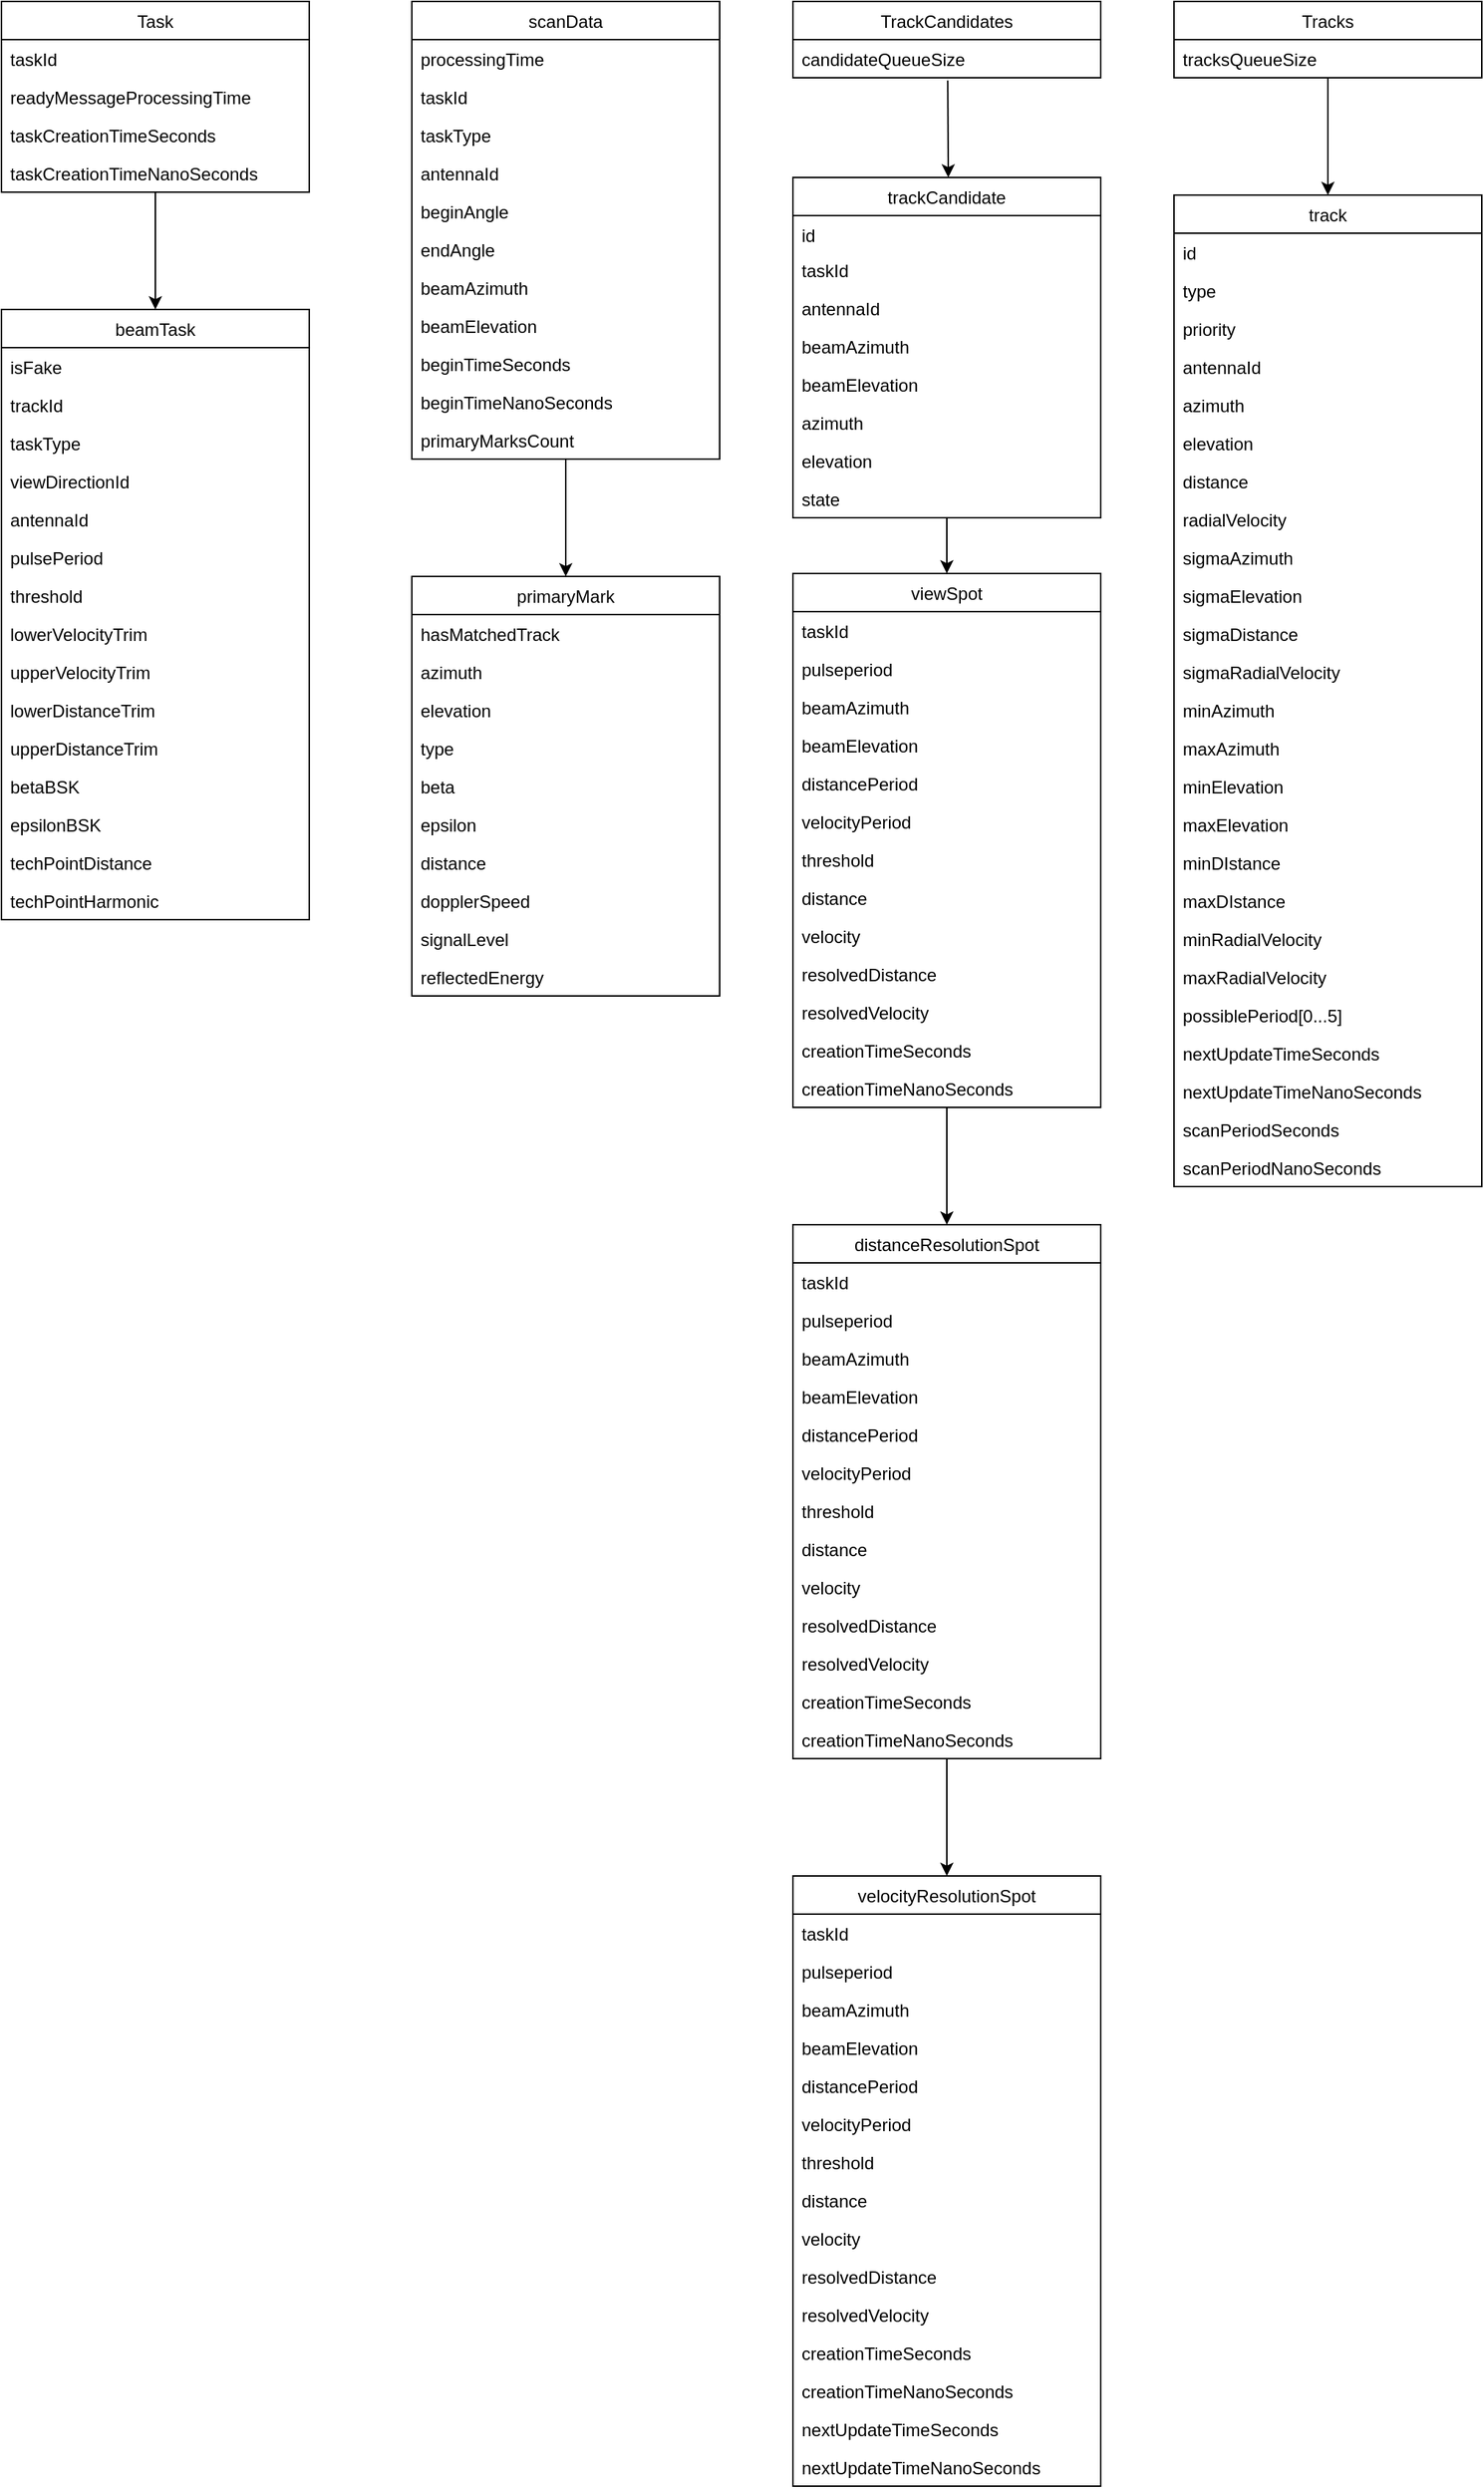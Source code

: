 <mxfile version="12.2.0" type="device" pages="1"><diagram name="Page-1" id="9f46799a-70d6-7492-0946-bef42562c5a5"><mxGraphModel dx="3124" dy="3048" grid="1" gridSize="10" guides="1" tooltips="1" connect="1" arrows="1" fold="1" page="1" pageScale="1" pageWidth="1100" pageHeight="850" background="#ffffff" math="0" shadow="0"><root><mxCell id="0"/><mxCell id="1" parent="0"/><mxCell id="BMJ7ucmxH0-KqT4Pr_1n-20" value="" style="edgeStyle=orthogonalEdgeStyle;rounded=0;orthogonalLoop=1;jettySize=auto;html=1;" parent="1" source="BMJ7ucmxH0-KqT4Pr_1n-2" target="BMJ7ucmxH0-KqT4Pr_1n-15" edge="1"><mxGeometry relative="1" as="geometry"/></mxCell><mxCell id="BMJ7ucmxH0-KqT4Pr_1n-2" value="Task" style="swimlane;fontStyle=0;childLayout=stackLayout;horizontal=1;startSize=26;fillColor=none;horizontalStack=0;resizeParent=1;resizeParentMax=0;resizeLast=0;collapsible=1;marginBottom=0;" parent="1" vertex="1"><mxGeometry x="50" y="50" width="210" height="130" as="geometry"/></mxCell><mxCell id="BMJ7ucmxH0-KqT4Pr_1n-3" value="taskId" style="text;strokeColor=none;fillColor=none;align=left;verticalAlign=top;spacingLeft=4;spacingRight=4;overflow=hidden;rotatable=0;points=[[0,0.5],[1,0.5]];portConstraint=eastwest;" parent="BMJ7ucmxH0-KqT4Pr_1n-2" vertex="1"><mxGeometry y="26" width="210" height="26" as="geometry"/></mxCell><mxCell id="BMJ7ucmxH0-KqT4Pr_1n-4" value="readyMessageProcessingTime" style="text;strokeColor=none;fillColor=none;align=left;verticalAlign=top;spacingLeft=4;spacingRight=4;overflow=hidden;rotatable=0;points=[[0,0.5],[1,0.5]];portConstraint=eastwest;" parent="BMJ7ucmxH0-KqT4Pr_1n-2" vertex="1"><mxGeometry y="52" width="210" height="26" as="geometry"/></mxCell><mxCell id="BMJ7ucmxH0-KqT4Pr_1n-14" value="taskCreationTimeSeconds" style="text;strokeColor=none;fillColor=none;align=left;verticalAlign=top;spacingLeft=4;spacingRight=4;overflow=hidden;rotatable=0;points=[[0,0.5],[1,0.5]];portConstraint=eastwest;" parent="BMJ7ucmxH0-KqT4Pr_1n-2" vertex="1"><mxGeometry y="78" width="210" height="26" as="geometry"/></mxCell><mxCell id="BMJ7ucmxH0-KqT4Pr_1n-13" value="taskCreationTimeNanoSeconds" style="text;strokeColor=none;fillColor=none;align=left;verticalAlign=top;spacingLeft=4;spacingRight=4;overflow=hidden;rotatable=0;points=[[0,0.5],[1,0.5]];portConstraint=eastwest;" parent="BMJ7ucmxH0-KqT4Pr_1n-2" vertex="1"><mxGeometry y="104" width="210" height="26" as="geometry"/></mxCell><mxCell id="BMJ7ucmxH0-KqT4Pr_1n-15" value="beamTask" style="swimlane;fontStyle=0;childLayout=stackLayout;horizontal=1;startSize=26;fillColor=none;horizontalStack=0;resizeParent=1;resizeParentMax=0;resizeLast=0;collapsible=1;marginBottom=0;" parent="1" vertex="1"><mxGeometry x="50" y="260" width="210" height="416" as="geometry"/></mxCell><mxCell id="BMJ7ucmxH0-KqT4Pr_1n-16" value="isFake" style="text;strokeColor=none;fillColor=none;align=left;verticalAlign=top;spacingLeft=4;spacingRight=4;overflow=hidden;rotatable=0;points=[[0,0.5],[1,0.5]];portConstraint=eastwest;" parent="BMJ7ucmxH0-KqT4Pr_1n-15" vertex="1"><mxGeometry y="26" width="210" height="26" as="geometry"/></mxCell><mxCell id="BMJ7ucmxH0-KqT4Pr_1n-17" value="trackId" style="text;strokeColor=none;fillColor=none;align=left;verticalAlign=top;spacingLeft=4;spacingRight=4;overflow=hidden;rotatable=0;points=[[0,0.5],[1,0.5]];portConstraint=eastwest;" parent="BMJ7ucmxH0-KqT4Pr_1n-15" vertex="1"><mxGeometry y="52" width="210" height="26" as="geometry"/></mxCell><mxCell id="BMJ7ucmxH0-KqT4Pr_1n-18" value="taskType" style="text;strokeColor=none;fillColor=none;align=left;verticalAlign=top;spacingLeft=4;spacingRight=4;overflow=hidden;rotatable=0;points=[[0,0.5],[1,0.5]];portConstraint=eastwest;" parent="BMJ7ucmxH0-KqT4Pr_1n-15" vertex="1"><mxGeometry y="78" width="210" height="26" as="geometry"/></mxCell><mxCell id="BMJ7ucmxH0-KqT4Pr_1n-19" value="viewDirectionId" style="text;strokeColor=none;fillColor=none;align=left;verticalAlign=top;spacingLeft=4;spacingRight=4;overflow=hidden;rotatable=0;points=[[0,0.5],[1,0.5]];portConstraint=eastwest;" parent="BMJ7ucmxH0-KqT4Pr_1n-15" vertex="1"><mxGeometry y="104" width="210" height="26" as="geometry"/></mxCell><mxCell id="BMJ7ucmxH0-KqT4Pr_1n-21" value="antennaId" style="text;strokeColor=none;fillColor=none;align=left;verticalAlign=top;spacingLeft=4;spacingRight=4;overflow=hidden;rotatable=0;points=[[0,0.5],[1,0.5]];portConstraint=eastwest;" parent="BMJ7ucmxH0-KqT4Pr_1n-15" vertex="1"><mxGeometry y="130" width="210" height="26" as="geometry"/></mxCell><mxCell id="BMJ7ucmxH0-KqT4Pr_1n-22" value="pulsePeriod" style="text;strokeColor=none;fillColor=none;align=left;verticalAlign=top;spacingLeft=4;spacingRight=4;overflow=hidden;rotatable=0;points=[[0,0.5],[1,0.5]];portConstraint=eastwest;" parent="BMJ7ucmxH0-KqT4Pr_1n-15" vertex="1"><mxGeometry y="156" width="210" height="26" as="geometry"/></mxCell><mxCell id="BMJ7ucmxH0-KqT4Pr_1n-23" value="threshold" style="text;strokeColor=none;fillColor=none;align=left;verticalAlign=top;spacingLeft=4;spacingRight=4;overflow=hidden;rotatable=0;points=[[0,0.5],[1,0.5]];portConstraint=eastwest;" parent="BMJ7ucmxH0-KqT4Pr_1n-15" vertex="1"><mxGeometry y="182" width="210" height="26" as="geometry"/></mxCell><mxCell id="BMJ7ucmxH0-KqT4Pr_1n-24" value="lowerVelocityTrim" style="text;strokeColor=none;fillColor=none;align=left;verticalAlign=top;spacingLeft=4;spacingRight=4;overflow=hidden;rotatable=0;points=[[0,0.5],[1,0.5]];portConstraint=eastwest;" parent="BMJ7ucmxH0-KqT4Pr_1n-15" vertex="1"><mxGeometry y="208" width="210" height="26" as="geometry"/></mxCell><mxCell id="BMJ7ucmxH0-KqT4Pr_1n-25" value="upperVelocityTrim" style="text;strokeColor=none;fillColor=none;align=left;verticalAlign=top;spacingLeft=4;spacingRight=4;overflow=hidden;rotatable=0;points=[[0,0.5],[1,0.5]];portConstraint=eastwest;" parent="BMJ7ucmxH0-KqT4Pr_1n-15" vertex="1"><mxGeometry y="234" width="210" height="26" as="geometry"/></mxCell><mxCell id="BMJ7ucmxH0-KqT4Pr_1n-26" value="lowerDistanceTrim" style="text;strokeColor=none;fillColor=none;align=left;verticalAlign=top;spacingLeft=4;spacingRight=4;overflow=hidden;rotatable=0;points=[[0,0.5],[1,0.5]];portConstraint=eastwest;" parent="BMJ7ucmxH0-KqT4Pr_1n-15" vertex="1"><mxGeometry y="260" width="210" height="26" as="geometry"/></mxCell><mxCell id="BMJ7ucmxH0-KqT4Pr_1n-27" value="upperDistanceTrim" style="text;strokeColor=none;fillColor=none;align=left;verticalAlign=top;spacingLeft=4;spacingRight=4;overflow=hidden;rotatable=0;points=[[0,0.5],[1,0.5]];portConstraint=eastwest;" parent="BMJ7ucmxH0-KqT4Pr_1n-15" vertex="1"><mxGeometry y="286" width="210" height="26" as="geometry"/></mxCell><mxCell id="BMJ7ucmxH0-KqT4Pr_1n-28" value="betaBSK" style="text;strokeColor=none;fillColor=none;align=left;verticalAlign=top;spacingLeft=4;spacingRight=4;overflow=hidden;rotatable=0;points=[[0,0.5],[1,0.5]];portConstraint=eastwest;" parent="BMJ7ucmxH0-KqT4Pr_1n-15" vertex="1"><mxGeometry y="312" width="210" height="26" as="geometry"/></mxCell><mxCell id="BMJ7ucmxH0-KqT4Pr_1n-29" value="epsilonBSK" style="text;strokeColor=none;fillColor=none;align=left;verticalAlign=top;spacingLeft=4;spacingRight=4;overflow=hidden;rotatable=0;points=[[0,0.5],[1,0.5]];portConstraint=eastwest;" parent="BMJ7ucmxH0-KqT4Pr_1n-15" vertex="1"><mxGeometry y="338" width="210" height="26" as="geometry"/></mxCell><mxCell id="BMJ7ucmxH0-KqT4Pr_1n-30" value="techPointDistance" style="text;strokeColor=none;fillColor=none;align=left;verticalAlign=top;spacingLeft=4;spacingRight=4;overflow=hidden;rotatable=0;points=[[0,0.5],[1,0.5]];portConstraint=eastwest;" parent="BMJ7ucmxH0-KqT4Pr_1n-15" vertex="1"><mxGeometry y="364" width="210" height="26" as="geometry"/></mxCell><mxCell id="BMJ7ucmxH0-KqT4Pr_1n-31" value="techPointHarmonic" style="text;strokeColor=none;fillColor=none;align=left;verticalAlign=top;spacingLeft=4;spacingRight=4;overflow=hidden;rotatable=0;points=[[0,0.5],[1,0.5]];portConstraint=eastwest;" parent="BMJ7ucmxH0-KqT4Pr_1n-15" vertex="1"><mxGeometry y="390" width="210" height="26" as="geometry"/></mxCell><mxCell id="BMJ7ucmxH0-KqT4Pr_1n-57" value="" style="edgeStyle=orthogonalEdgeStyle;rounded=0;orthogonalLoop=1;jettySize=auto;html=1;" parent="1" source="BMJ7ucmxH0-KqT4Pr_1n-33" target="BMJ7ucmxH0-KqT4Pr_1n-45" edge="1"><mxGeometry relative="1" as="geometry"/></mxCell><mxCell id="BMJ7ucmxH0-KqT4Pr_1n-33" value="scanData" style="swimlane;fontStyle=0;childLayout=stackLayout;horizontal=1;startSize=26;fillColor=none;horizontalStack=0;resizeParent=1;resizeParentMax=0;resizeLast=0;collapsible=1;marginBottom=0;" parent="1" vertex="1"><mxGeometry x="330" y="50" width="210" height="312" as="geometry"/></mxCell><mxCell id="BMJ7ucmxH0-KqT4Pr_1n-34" value="processingTime" style="text;strokeColor=none;fillColor=none;align=left;verticalAlign=top;spacingLeft=4;spacingRight=4;overflow=hidden;rotatable=0;points=[[0,0.5],[1,0.5]];portConstraint=eastwest;" parent="BMJ7ucmxH0-KqT4Pr_1n-33" vertex="1"><mxGeometry y="26" width="210" height="26" as="geometry"/></mxCell><mxCell id="BMJ7ucmxH0-KqT4Pr_1n-35" value="taskId" style="text;strokeColor=none;fillColor=none;align=left;verticalAlign=top;spacingLeft=4;spacingRight=4;overflow=hidden;rotatable=0;points=[[0,0.5],[1,0.5]];portConstraint=eastwest;" parent="BMJ7ucmxH0-KqT4Pr_1n-33" vertex="1"><mxGeometry y="52" width="210" height="26" as="geometry"/></mxCell><mxCell id="BMJ7ucmxH0-KqT4Pr_1n-36" value="taskType" style="text;strokeColor=none;fillColor=none;align=left;verticalAlign=top;spacingLeft=4;spacingRight=4;overflow=hidden;rotatable=0;points=[[0,0.5],[1,0.5]];portConstraint=eastwest;" parent="BMJ7ucmxH0-KqT4Pr_1n-33" vertex="1"><mxGeometry y="78" width="210" height="26" as="geometry"/></mxCell><mxCell id="BMJ7ucmxH0-KqT4Pr_1n-37" value="antennaId" style="text;strokeColor=none;fillColor=none;align=left;verticalAlign=top;spacingLeft=4;spacingRight=4;overflow=hidden;rotatable=0;points=[[0,0.5],[1,0.5]];portConstraint=eastwest;" parent="BMJ7ucmxH0-KqT4Pr_1n-33" vertex="1"><mxGeometry y="104" width="210" height="26" as="geometry"/></mxCell><mxCell id="BMJ7ucmxH0-KqT4Pr_1n-38" value="beginAngle" style="text;strokeColor=none;fillColor=none;align=left;verticalAlign=top;spacingLeft=4;spacingRight=4;overflow=hidden;rotatable=0;points=[[0,0.5],[1,0.5]];portConstraint=eastwest;" parent="BMJ7ucmxH0-KqT4Pr_1n-33" vertex="1"><mxGeometry y="130" width="210" height="26" as="geometry"/></mxCell><mxCell id="BMJ7ucmxH0-KqT4Pr_1n-39" value="endAngle" style="text;strokeColor=none;fillColor=none;align=left;verticalAlign=top;spacingLeft=4;spacingRight=4;overflow=hidden;rotatable=0;points=[[0,0.5],[1,0.5]];portConstraint=eastwest;" parent="BMJ7ucmxH0-KqT4Pr_1n-33" vertex="1"><mxGeometry y="156" width="210" height="26" as="geometry"/></mxCell><mxCell id="BMJ7ucmxH0-KqT4Pr_1n-40" value="beamAzimuth" style="text;strokeColor=none;fillColor=none;align=left;verticalAlign=top;spacingLeft=4;spacingRight=4;overflow=hidden;rotatable=0;points=[[0,0.5],[1,0.5]];portConstraint=eastwest;" parent="BMJ7ucmxH0-KqT4Pr_1n-33" vertex="1"><mxGeometry y="182" width="210" height="26" as="geometry"/></mxCell><mxCell id="BMJ7ucmxH0-KqT4Pr_1n-41" value="beamElevation" style="text;strokeColor=none;fillColor=none;align=left;verticalAlign=top;spacingLeft=4;spacingRight=4;overflow=hidden;rotatable=0;points=[[0,0.5],[1,0.5]];portConstraint=eastwest;" parent="BMJ7ucmxH0-KqT4Pr_1n-33" vertex="1"><mxGeometry y="208" width="210" height="26" as="geometry"/></mxCell><mxCell id="BMJ7ucmxH0-KqT4Pr_1n-42" value="beginTimeSeconds" style="text;strokeColor=none;fillColor=none;align=left;verticalAlign=top;spacingLeft=4;spacingRight=4;overflow=hidden;rotatable=0;points=[[0,0.5],[1,0.5]];portConstraint=eastwest;" parent="BMJ7ucmxH0-KqT4Pr_1n-33" vertex="1"><mxGeometry y="234" width="210" height="26" as="geometry"/></mxCell><mxCell id="BMJ7ucmxH0-KqT4Pr_1n-43" value="beginTimeNanoSeconds" style="text;strokeColor=none;fillColor=none;align=left;verticalAlign=top;spacingLeft=4;spacingRight=4;overflow=hidden;rotatable=0;points=[[0,0.5],[1,0.5]];portConstraint=eastwest;" parent="BMJ7ucmxH0-KqT4Pr_1n-33" vertex="1"><mxGeometry y="260" width="210" height="26" as="geometry"/></mxCell><mxCell id="BMJ7ucmxH0-KqT4Pr_1n-44" value="primaryMarksCount" style="text;strokeColor=none;fillColor=none;align=left;verticalAlign=top;spacingLeft=4;spacingRight=4;overflow=hidden;rotatable=0;points=[[0,0.5],[1,0.5]];portConstraint=eastwest;" parent="BMJ7ucmxH0-KqT4Pr_1n-33" vertex="1"><mxGeometry y="286" width="210" height="26" as="geometry"/></mxCell><mxCell id="BMJ7ucmxH0-KqT4Pr_1n-45" value="primaryMark" style="swimlane;fontStyle=0;childLayout=stackLayout;horizontal=1;startSize=26;fillColor=none;horizontalStack=0;resizeParent=1;resizeParentMax=0;resizeLast=0;collapsible=1;marginBottom=0;" parent="1" vertex="1"><mxGeometry x="330" y="442" width="210" height="286" as="geometry"/></mxCell><mxCell id="BMJ7ucmxH0-KqT4Pr_1n-46" value="hasMatchedTrack" style="text;strokeColor=none;fillColor=none;align=left;verticalAlign=top;spacingLeft=4;spacingRight=4;overflow=hidden;rotatable=0;points=[[0,0.5],[1,0.5]];portConstraint=eastwest;" parent="BMJ7ucmxH0-KqT4Pr_1n-45" vertex="1"><mxGeometry y="26" width="210" height="26" as="geometry"/></mxCell><mxCell id="BMJ7ucmxH0-KqT4Pr_1n-47" value="azimuth" style="text;strokeColor=none;fillColor=none;align=left;verticalAlign=top;spacingLeft=4;spacingRight=4;overflow=hidden;rotatable=0;points=[[0,0.5],[1,0.5]];portConstraint=eastwest;" parent="BMJ7ucmxH0-KqT4Pr_1n-45" vertex="1"><mxGeometry y="52" width="210" height="26" as="geometry"/></mxCell><mxCell id="BMJ7ucmxH0-KqT4Pr_1n-48" value="elevation" style="text;strokeColor=none;fillColor=none;align=left;verticalAlign=top;spacingLeft=4;spacingRight=4;overflow=hidden;rotatable=0;points=[[0,0.5],[1,0.5]];portConstraint=eastwest;" parent="BMJ7ucmxH0-KqT4Pr_1n-45" vertex="1"><mxGeometry y="78" width="210" height="26" as="geometry"/></mxCell><mxCell id="BMJ7ucmxH0-KqT4Pr_1n-49" value="type" style="text;strokeColor=none;fillColor=none;align=left;verticalAlign=top;spacingLeft=4;spacingRight=4;overflow=hidden;rotatable=0;points=[[0,0.5],[1,0.5]];portConstraint=eastwest;" parent="BMJ7ucmxH0-KqT4Pr_1n-45" vertex="1"><mxGeometry y="104" width="210" height="26" as="geometry"/></mxCell><mxCell id="BMJ7ucmxH0-KqT4Pr_1n-50" value="beta" style="text;strokeColor=none;fillColor=none;align=left;verticalAlign=top;spacingLeft=4;spacingRight=4;overflow=hidden;rotatable=0;points=[[0,0.5],[1,0.5]];portConstraint=eastwest;" parent="BMJ7ucmxH0-KqT4Pr_1n-45" vertex="1"><mxGeometry y="130" width="210" height="26" as="geometry"/></mxCell><mxCell id="BMJ7ucmxH0-KqT4Pr_1n-51" value="epsilon" style="text;strokeColor=none;fillColor=none;align=left;verticalAlign=top;spacingLeft=4;spacingRight=4;overflow=hidden;rotatable=0;points=[[0,0.5],[1,0.5]];portConstraint=eastwest;" parent="BMJ7ucmxH0-KqT4Pr_1n-45" vertex="1"><mxGeometry y="156" width="210" height="26" as="geometry"/></mxCell><mxCell id="BMJ7ucmxH0-KqT4Pr_1n-52" value="distance" style="text;strokeColor=none;fillColor=none;align=left;verticalAlign=top;spacingLeft=4;spacingRight=4;overflow=hidden;rotatable=0;points=[[0,0.5],[1,0.5]];portConstraint=eastwest;" parent="BMJ7ucmxH0-KqT4Pr_1n-45" vertex="1"><mxGeometry y="182" width="210" height="26" as="geometry"/></mxCell><mxCell id="BMJ7ucmxH0-KqT4Pr_1n-53" value="dopplerSpeed" style="text;strokeColor=none;fillColor=none;align=left;verticalAlign=top;spacingLeft=4;spacingRight=4;overflow=hidden;rotatable=0;points=[[0,0.5],[1,0.5]];portConstraint=eastwest;" parent="BMJ7ucmxH0-KqT4Pr_1n-45" vertex="1"><mxGeometry y="208" width="210" height="26" as="geometry"/></mxCell><mxCell id="BMJ7ucmxH0-KqT4Pr_1n-54" value="signalLevel" style="text;strokeColor=none;fillColor=none;align=left;verticalAlign=top;spacingLeft=4;spacingRight=4;overflow=hidden;rotatable=0;points=[[0,0.5],[1,0.5]];portConstraint=eastwest;" parent="BMJ7ucmxH0-KqT4Pr_1n-45" vertex="1"><mxGeometry y="234" width="210" height="26" as="geometry"/></mxCell><mxCell id="BMJ7ucmxH0-KqT4Pr_1n-55" value="reflectedEnergy" style="text;strokeColor=none;fillColor=none;align=left;verticalAlign=top;spacingLeft=4;spacingRight=4;overflow=hidden;rotatable=0;points=[[0,0.5],[1,0.5]];portConstraint=eastwest;" parent="BMJ7ucmxH0-KqT4Pr_1n-45" vertex="1"><mxGeometry y="260" width="210" height="26" as="geometry"/></mxCell><mxCell id="V4ij_XkODUT6WZ3sr9tU-1" value="TrackCandidates" style="swimlane;fontStyle=0;childLayout=stackLayout;horizontal=1;startSize=26;fillColor=none;horizontalStack=0;resizeParent=1;resizeParentMax=0;resizeLast=0;collapsible=1;marginBottom=0;" vertex="1" parent="1"><mxGeometry x="590" y="50" width="210" height="52" as="geometry"/></mxCell><mxCell id="V4ij_XkODUT6WZ3sr9tU-2" value="candidateQueueSize" style="text;strokeColor=none;fillColor=none;align=left;verticalAlign=top;spacingLeft=4;spacingRight=4;overflow=hidden;rotatable=0;points=[[0,0.5],[1,0.5]];portConstraint=eastwest;" vertex="1" parent="V4ij_XkODUT6WZ3sr9tU-1"><mxGeometry y="26" width="210" height="26" as="geometry"/></mxCell><mxCell id="V4ij_XkODUT6WZ3sr9tU-13" value="" style="endArrow=classic;html=1;exitX=0.503;exitY=1.071;exitDx=0;exitDy=0;exitPerimeter=0;" edge="1" parent="1" source="V4ij_XkODUT6WZ3sr9tU-2"><mxGeometry width="50" height="50" relative="1" as="geometry"><mxPoint x="670" y="424.5" as="sourcePoint"/><mxPoint x="696" y="170" as="targetPoint"/><Array as="points"><mxPoint x="696" y="170"/></Array></mxGeometry></mxCell><mxCell id="V4ij_XkODUT6WZ3sr9tU-32" value="" style="edgeStyle=orthogonalEdgeStyle;rounded=0;orthogonalLoop=1;jettySize=auto;html=1;entryX=0.5;entryY=0;entryDx=0;entryDy=0;" edge="1" parent="1" source="V4ij_XkODUT6WZ3sr9tU-14" target="V4ij_XkODUT6WZ3sr9tU-23"><mxGeometry relative="1" as="geometry"><mxPoint x="695" y="434" as="targetPoint"/></mxGeometry></mxCell><mxCell id="V4ij_XkODUT6WZ3sr9tU-14" value="trackCandidate" style="swimlane;fontStyle=0;childLayout=stackLayout;horizontal=1;startSize=26;fillColor=none;horizontalStack=0;resizeParent=1;resizeParentMax=0;resizeLast=0;collapsible=1;marginBottom=0;" vertex="1" parent="1"><mxGeometry x="590" y="170" width="210" height="232" as="geometry"/></mxCell><mxCell id="V4ij_XkODUT6WZ3sr9tU-15" value="id" style="text;strokeColor=none;fillColor=none;align=left;verticalAlign=top;spacingLeft=4;spacingRight=4;overflow=hidden;rotatable=0;points=[[0,0.5],[1,0.5]];portConstraint=eastwest;" vertex="1" parent="V4ij_XkODUT6WZ3sr9tU-14"><mxGeometry y="26" width="210" height="24" as="geometry"/></mxCell><mxCell id="V4ij_XkODUT6WZ3sr9tU-16" value="taskId" style="text;strokeColor=none;fillColor=none;align=left;verticalAlign=top;spacingLeft=4;spacingRight=4;overflow=hidden;rotatable=0;points=[[0,0.5],[1,0.5]];portConstraint=eastwest;" vertex="1" parent="V4ij_XkODUT6WZ3sr9tU-14"><mxGeometry y="50" width="210" height="26" as="geometry"/></mxCell><mxCell id="V4ij_XkODUT6WZ3sr9tU-17" value="antennaId" style="text;strokeColor=none;fillColor=none;align=left;verticalAlign=top;spacingLeft=4;spacingRight=4;overflow=hidden;rotatable=0;points=[[0,0.5],[1,0.5]];portConstraint=eastwest;" vertex="1" parent="V4ij_XkODUT6WZ3sr9tU-14"><mxGeometry y="76" width="210" height="26" as="geometry"/></mxCell><mxCell id="V4ij_XkODUT6WZ3sr9tU-18" value="beamAzimuth" style="text;strokeColor=none;fillColor=none;align=left;verticalAlign=top;spacingLeft=4;spacingRight=4;overflow=hidden;rotatable=0;points=[[0,0.5],[1,0.5]];portConstraint=eastwest;" vertex="1" parent="V4ij_XkODUT6WZ3sr9tU-14"><mxGeometry y="102" width="210" height="26" as="geometry"/></mxCell><mxCell id="V4ij_XkODUT6WZ3sr9tU-19" value="beamElevation" style="text;strokeColor=none;fillColor=none;align=left;verticalAlign=top;spacingLeft=4;spacingRight=4;overflow=hidden;rotatable=0;points=[[0,0.5],[1,0.5]];portConstraint=eastwest;" vertex="1" parent="V4ij_XkODUT6WZ3sr9tU-14"><mxGeometry y="128" width="210" height="26" as="geometry"/></mxCell><mxCell id="V4ij_XkODUT6WZ3sr9tU-20" value="azimuth" style="text;strokeColor=none;fillColor=none;align=left;verticalAlign=top;spacingLeft=4;spacingRight=4;overflow=hidden;rotatable=0;points=[[0,0.5],[1,0.5]];portConstraint=eastwest;" vertex="1" parent="V4ij_XkODUT6WZ3sr9tU-14"><mxGeometry y="154" width="210" height="26" as="geometry"/></mxCell><mxCell id="V4ij_XkODUT6WZ3sr9tU-21" value="elevation" style="text;strokeColor=none;fillColor=none;align=left;verticalAlign=top;spacingLeft=4;spacingRight=4;overflow=hidden;rotatable=0;points=[[0,0.5],[1,0.5]];portConstraint=eastwest;" vertex="1" parent="V4ij_XkODUT6WZ3sr9tU-14"><mxGeometry y="180" width="210" height="26" as="geometry"/></mxCell><mxCell id="V4ij_XkODUT6WZ3sr9tU-22" value="state" style="text;strokeColor=none;fillColor=none;align=left;verticalAlign=top;spacingLeft=4;spacingRight=4;overflow=hidden;rotatable=0;points=[[0,0.5],[1,0.5]];portConstraint=eastwest;" vertex="1" parent="V4ij_XkODUT6WZ3sr9tU-14"><mxGeometry y="206" width="210" height="26" as="geometry"/></mxCell><mxCell id="V4ij_XkODUT6WZ3sr9tU-62" value="" style="edgeStyle=orthogonalEdgeStyle;rounded=0;orthogonalLoop=1;jettySize=auto;html=1;" edge="1" parent="1" source="V4ij_XkODUT6WZ3sr9tU-23" target="V4ij_XkODUT6WZ3sr9tU-48"><mxGeometry relative="1" as="geometry"/></mxCell><mxCell id="V4ij_XkODUT6WZ3sr9tU-23" value="viewSpot" style="swimlane;fontStyle=0;childLayout=stackLayout;horizontal=1;startSize=26;fillColor=none;horizontalStack=0;resizeParent=1;resizeParentMax=0;resizeLast=0;collapsible=1;marginBottom=0;" vertex="1" parent="1"><mxGeometry x="590" y="440" width="210" height="364" as="geometry"/></mxCell><mxCell id="V4ij_XkODUT6WZ3sr9tU-25" value="taskId" style="text;strokeColor=none;fillColor=none;align=left;verticalAlign=top;spacingLeft=4;spacingRight=4;overflow=hidden;rotatable=0;points=[[0,0.5],[1,0.5]];portConstraint=eastwest;" vertex="1" parent="V4ij_XkODUT6WZ3sr9tU-23"><mxGeometry y="26" width="210" height="26" as="geometry"/></mxCell><mxCell id="V4ij_XkODUT6WZ3sr9tU-26" value="pulseperiod" style="text;strokeColor=none;fillColor=none;align=left;verticalAlign=top;spacingLeft=4;spacingRight=4;overflow=hidden;rotatable=0;points=[[0,0.5],[1,0.5]];portConstraint=eastwest;" vertex="1" parent="V4ij_XkODUT6WZ3sr9tU-23"><mxGeometry y="52" width="210" height="26" as="geometry"/></mxCell><mxCell id="V4ij_XkODUT6WZ3sr9tU-27" value="beamAzimuth" style="text;strokeColor=none;fillColor=none;align=left;verticalAlign=top;spacingLeft=4;spacingRight=4;overflow=hidden;rotatable=0;points=[[0,0.5],[1,0.5]];portConstraint=eastwest;" vertex="1" parent="V4ij_XkODUT6WZ3sr9tU-23"><mxGeometry y="78" width="210" height="26" as="geometry"/></mxCell><mxCell id="V4ij_XkODUT6WZ3sr9tU-28" value="beamElevation" style="text;strokeColor=none;fillColor=none;align=left;verticalAlign=top;spacingLeft=4;spacingRight=4;overflow=hidden;rotatable=0;points=[[0,0.5],[1,0.5]];portConstraint=eastwest;" vertex="1" parent="V4ij_XkODUT6WZ3sr9tU-23"><mxGeometry y="104" width="210" height="26" as="geometry"/></mxCell><mxCell id="V4ij_XkODUT6WZ3sr9tU-29" value="distancePeriod" style="text;strokeColor=none;fillColor=none;align=left;verticalAlign=top;spacingLeft=4;spacingRight=4;overflow=hidden;rotatable=0;points=[[0,0.5],[1,0.5]];portConstraint=eastwest;" vertex="1" parent="V4ij_XkODUT6WZ3sr9tU-23"><mxGeometry y="130" width="210" height="26" as="geometry"/></mxCell><mxCell id="V4ij_XkODUT6WZ3sr9tU-30" value="velocityPeriod" style="text;strokeColor=none;fillColor=none;align=left;verticalAlign=top;spacingLeft=4;spacingRight=4;overflow=hidden;rotatable=0;points=[[0,0.5],[1,0.5]];portConstraint=eastwest;" vertex="1" parent="V4ij_XkODUT6WZ3sr9tU-23"><mxGeometry y="156" width="210" height="26" as="geometry"/></mxCell><mxCell id="V4ij_XkODUT6WZ3sr9tU-31" value="threshold" style="text;strokeColor=none;fillColor=none;align=left;verticalAlign=top;spacingLeft=4;spacingRight=4;overflow=hidden;rotatable=0;points=[[0,0.5],[1,0.5]];portConstraint=eastwest;" vertex="1" parent="V4ij_XkODUT6WZ3sr9tU-23"><mxGeometry y="182" width="210" height="26" as="geometry"/></mxCell><mxCell id="V4ij_XkODUT6WZ3sr9tU-42" value="distance" style="text;strokeColor=none;fillColor=none;align=left;verticalAlign=top;spacingLeft=4;spacingRight=4;overflow=hidden;rotatable=0;points=[[0,0.5],[1,0.5]];portConstraint=eastwest;" vertex="1" parent="V4ij_XkODUT6WZ3sr9tU-23"><mxGeometry y="208" width="210" height="26" as="geometry"/></mxCell><mxCell id="V4ij_XkODUT6WZ3sr9tU-43" value="velocity" style="text;strokeColor=none;fillColor=none;align=left;verticalAlign=top;spacingLeft=4;spacingRight=4;overflow=hidden;rotatable=0;points=[[0,0.5],[1,0.5]];portConstraint=eastwest;" vertex="1" parent="V4ij_XkODUT6WZ3sr9tU-23"><mxGeometry y="234" width="210" height="26" as="geometry"/></mxCell><mxCell id="V4ij_XkODUT6WZ3sr9tU-44" value="resolvedDistance" style="text;strokeColor=none;fillColor=none;align=left;verticalAlign=top;spacingLeft=4;spacingRight=4;overflow=hidden;rotatable=0;points=[[0,0.5],[1,0.5]];portConstraint=eastwest;" vertex="1" parent="V4ij_XkODUT6WZ3sr9tU-23"><mxGeometry y="260" width="210" height="26" as="geometry"/></mxCell><mxCell id="V4ij_XkODUT6WZ3sr9tU-45" value="resolvedVelocity" style="text;strokeColor=none;fillColor=none;align=left;verticalAlign=top;spacingLeft=4;spacingRight=4;overflow=hidden;rotatable=0;points=[[0,0.5],[1,0.5]];portConstraint=eastwest;" vertex="1" parent="V4ij_XkODUT6WZ3sr9tU-23"><mxGeometry y="286" width="210" height="26" as="geometry"/></mxCell><mxCell id="V4ij_XkODUT6WZ3sr9tU-46" value="creationTimeSeconds" style="text;strokeColor=none;fillColor=none;align=left;verticalAlign=top;spacingLeft=4;spacingRight=4;overflow=hidden;rotatable=0;points=[[0,0.5],[1,0.5]];portConstraint=eastwest;" vertex="1" parent="V4ij_XkODUT6WZ3sr9tU-23"><mxGeometry y="312" width="210" height="26" as="geometry"/></mxCell><mxCell id="V4ij_XkODUT6WZ3sr9tU-47" value="creationTimeNanoSeconds" style="text;strokeColor=none;fillColor=none;align=left;verticalAlign=top;spacingLeft=4;spacingRight=4;overflow=hidden;rotatable=0;points=[[0,0.5],[1,0.5]];portConstraint=eastwest;" vertex="1" parent="V4ij_XkODUT6WZ3sr9tU-23"><mxGeometry y="338" width="210" height="26" as="geometry"/></mxCell><mxCell id="V4ij_XkODUT6WZ3sr9tU-77" value="" style="edgeStyle=orthogonalEdgeStyle;rounded=0;orthogonalLoop=1;jettySize=auto;html=1;" edge="1" parent="1" source="V4ij_XkODUT6WZ3sr9tU-48" target="V4ij_XkODUT6WZ3sr9tU-63"><mxGeometry relative="1" as="geometry"/></mxCell><mxCell id="V4ij_XkODUT6WZ3sr9tU-48" value="distanceResolutionSpot" style="swimlane;fontStyle=0;childLayout=stackLayout;horizontal=1;startSize=26;fillColor=none;horizontalStack=0;resizeParent=1;resizeParentMax=0;resizeLast=0;collapsible=1;marginBottom=0;" vertex="1" parent="1"><mxGeometry x="590" y="884" width="210" height="364" as="geometry"/></mxCell><mxCell id="V4ij_XkODUT6WZ3sr9tU-49" value="taskId" style="text;strokeColor=none;fillColor=none;align=left;verticalAlign=top;spacingLeft=4;spacingRight=4;overflow=hidden;rotatable=0;points=[[0,0.5],[1,0.5]];portConstraint=eastwest;" vertex="1" parent="V4ij_XkODUT6WZ3sr9tU-48"><mxGeometry y="26" width="210" height="26" as="geometry"/></mxCell><mxCell id="V4ij_XkODUT6WZ3sr9tU-50" value="pulseperiod" style="text;strokeColor=none;fillColor=none;align=left;verticalAlign=top;spacingLeft=4;spacingRight=4;overflow=hidden;rotatable=0;points=[[0,0.5],[1,0.5]];portConstraint=eastwest;" vertex="1" parent="V4ij_XkODUT6WZ3sr9tU-48"><mxGeometry y="52" width="210" height="26" as="geometry"/></mxCell><mxCell id="V4ij_XkODUT6WZ3sr9tU-51" value="beamAzimuth" style="text;strokeColor=none;fillColor=none;align=left;verticalAlign=top;spacingLeft=4;spacingRight=4;overflow=hidden;rotatable=0;points=[[0,0.5],[1,0.5]];portConstraint=eastwest;" vertex="1" parent="V4ij_XkODUT6WZ3sr9tU-48"><mxGeometry y="78" width="210" height="26" as="geometry"/></mxCell><mxCell id="V4ij_XkODUT6WZ3sr9tU-52" value="beamElevation" style="text;strokeColor=none;fillColor=none;align=left;verticalAlign=top;spacingLeft=4;spacingRight=4;overflow=hidden;rotatable=0;points=[[0,0.5],[1,0.5]];portConstraint=eastwest;" vertex="1" parent="V4ij_XkODUT6WZ3sr9tU-48"><mxGeometry y="104" width="210" height="26" as="geometry"/></mxCell><mxCell id="V4ij_XkODUT6WZ3sr9tU-53" value="distancePeriod" style="text;strokeColor=none;fillColor=none;align=left;verticalAlign=top;spacingLeft=4;spacingRight=4;overflow=hidden;rotatable=0;points=[[0,0.5],[1,0.5]];portConstraint=eastwest;" vertex="1" parent="V4ij_XkODUT6WZ3sr9tU-48"><mxGeometry y="130" width="210" height="26" as="geometry"/></mxCell><mxCell id="V4ij_XkODUT6WZ3sr9tU-54" value="velocityPeriod" style="text;strokeColor=none;fillColor=none;align=left;verticalAlign=top;spacingLeft=4;spacingRight=4;overflow=hidden;rotatable=0;points=[[0,0.5],[1,0.5]];portConstraint=eastwest;" vertex="1" parent="V4ij_XkODUT6WZ3sr9tU-48"><mxGeometry y="156" width="210" height="26" as="geometry"/></mxCell><mxCell id="V4ij_XkODUT6WZ3sr9tU-55" value="threshold" style="text;strokeColor=none;fillColor=none;align=left;verticalAlign=top;spacingLeft=4;spacingRight=4;overflow=hidden;rotatable=0;points=[[0,0.5],[1,0.5]];portConstraint=eastwest;" vertex="1" parent="V4ij_XkODUT6WZ3sr9tU-48"><mxGeometry y="182" width="210" height="26" as="geometry"/></mxCell><mxCell id="V4ij_XkODUT6WZ3sr9tU-56" value="distance" style="text;strokeColor=none;fillColor=none;align=left;verticalAlign=top;spacingLeft=4;spacingRight=4;overflow=hidden;rotatable=0;points=[[0,0.5],[1,0.5]];portConstraint=eastwest;" vertex="1" parent="V4ij_XkODUT6WZ3sr9tU-48"><mxGeometry y="208" width="210" height="26" as="geometry"/></mxCell><mxCell id="V4ij_XkODUT6WZ3sr9tU-57" value="velocity" style="text;strokeColor=none;fillColor=none;align=left;verticalAlign=top;spacingLeft=4;spacingRight=4;overflow=hidden;rotatable=0;points=[[0,0.5],[1,0.5]];portConstraint=eastwest;" vertex="1" parent="V4ij_XkODUT6WZ3sr9tU-48"><mxGeometry y="234" width="210" height="26" as="geometry"/></mxCell><mxCell id="V4ij_XkODUT6WZ3sr9tU-58" value="resolvedDistance" style="text;strokeColor=none;fillColor=none;align=left;verticalAlign=top;spacingLeft=4;spacingRight=4;overflow=hidden;rotatable=0;points=[[0,0.5],[1,0.5]];portConstraint=eastwest;" vertex="1" parent="V4ij_XkODUT6WZ3sr9tU-48"><mxGeometry y="260" width="210" height="26" as="geometry"/></mxCell><mxCell id="V4ij_XkODUT6WZ3sr9tU-59" value="resolvedVelocity" style="text;strokeColor=none;fillColor=none;align=left;verticalAlign=top;spacingLeft=4;spacingRight=4;overflow=hidden;rotatable=0;points=[[0,0.5],[1,0.5]];portConstraint=eastwest;" vertex="1" parent="V4ij_XkODUT6WZ3sr9tU-48"><mxGeometry y="286" width="210" height="26" as="geometry"/></mxCell><mxCell id="V4ij_XkODUT6WZ3sr9tU-60" value="creationTimeSeconds" style="text;strokeColor=none;fillColor=none;align=left;verticalAlign=top;spacingLeft=4;spacingRight=4;overflow=hidden;rotatable=0;points=[[0,0.5],[1,0.5]];portConstraint=eastwest;" vertex="1" parent="V4ij_XkODUT6WZ3sr9tU-48"><mxGeometry y="312" width="210" height="26" as="geometry"/></mxCell><mxCell id="V4ij_XkODUT6WZ3sr9tU-61" value="creationTimeNanoSeconds" style="text;strokeColor=none;fillColor=none;align=left;verticalAlign=top;spacingLeft=4;spacingRight=4;overflow=hidden;rotatable=0;points=[[0,0.5],[1,0.5]];portConstraint=eastwest;" vertex="1" parent="V4ij_XkODUT6WZ3sr9tU-48"><mxGeometry y="338" width="210" height="26" as="geometry"/></mxCell><mxCell id="V4ij_XkODUT6WZ3sr9tU-63" value="velocityResolutionSpot" style="swimlane;fontStyle=0;childLayout=stackLayout;horizontal=1;startSize=26;fillColor=none;horizontalStack=0;resizeParent=1;resizeParentMax=0;resizeLast=0;collapsible=1;marginBottom=0;" vertex="1" parent="1"><mxGeometry x="590" y="1328" width="210" height="416" as="geometry"/></mxCell><mxCell id="V4ij_XkODUT6WZ3sr9tU-64" value="taskId" style="text;strokeColor=none;fillColor=none;align=left;verticalAlign=top;spacingLeft=4;spacingRight=4;overflow=hidden;rotatable=0;points=[[0,0.5],[1,0.5]];portConstraint=eastwest;" vertex="1" parent="V4ij_XkODUT6WZ3sr9tU-63"><mxGeometry y="26" width="210" height="26" as="geometry"/></mxCell><mxCell id="V4ij_XkODUT6WZ3sr9tU-65" value="pulseperiod" style="text;strokeColor=none;fillColor=none;align=left;verticalAlign=top;spacingLeft=4;spacingRight=4;overflow=hidden;rotatable=0;points=[[0,0.5],[1,0.5]];portConstraint=eastwest;" vertex="1" parent="V4ij_XkODUT6WZ3sr9tU-63"><mxGeometry y="52" width="210" height="26" as="geometry"/></mxCell><mxCell id="V4ij_XkODUT6WZ3sr9tU-66" value="beamAzimuth" style="text;strokeColor=none;fillColor=none;align=left;verticalAlign=top;spacingLeft=4;spacingRight=4;overflow=hidden;rotatable=0;points=[[0,0.5],[1,0.5]];portConstraint=eastwest;" vertex="1" parent="V4ij_XkODUT6WZ3sr9tU-63"><mxGeometry y="78" width="210" height="26" as="geometry"/></mxCell><mxCell id="V4ij_XkODUT6WZ3sr9tU-67" value="beamElevation" style="text;strokeColor=none;fillColor=none;align=left;verticalAlign=top;spacingLeft=4;spacingRight=4;overflow=hidden;rotatable=0;points=[[0,0.5],[1,0.5]];portConstraint=eastwest;" vertex="1" parent="V4ij_XkODUT6WZ3sr9tU-63"><mxGeometry y="104" width="210" height="26" as="geometry"/></mxCell><mxCell id="V4ij_XkODUT6WZ3sr9tU-68" value="distancePeriod" style="text;strokeColor=none;fillColor=none;align=left;verticalAlign=top;spacingLeft=4;spacingRight=4;overflow=hidden;rotatable=0;points=[[0,0.5],[1,0.5]];portConstraint=eastwest;" vertex="1" parent="V4ij_XkODUT6WZ3sr9tU-63"><mxGeometry y="130" width="210" height="26" as="geometry"/></mxCell><mxCell id="V4ij_XkODUT6WZ3sr9tU-69" value="velocityPeriod" style="text;strokeColor=none;fillColor=none;align=left;verticalAlign=top;spacingLeft=4;spacingRight=4;overflow=hidden;rotatable=0;points=[[0,0.5],[1,0.5]];portConstraint=eastwest;" vertex="1" parent="V4ij_XkODUT6WZ3sr9tU-63"><mxGeometry y="156" width="210" height="26" as="geometry"/></mxCell><mxCell id="V4ij_XkODUT6WZ3sr9tU-70" value="threshold" style="text;strokeColor=none;fillColor=none;align=left;verticalAlign=top;spacingLeft=4;spacingRight=4;overflow=hidden;rotatable=0;points=[[0,0.5],[1,0.5]];portConstraint=eastwest;" vertex="1" parent="V4ij_XkODUT6WZ3sr9tU-63"><mxGeometry y="182" width="210" height="26" as="geometry"/></mxCell><mxCell id="V4ij_XkODUT6WZ3sr9tU-71" value="distance" style="text;strokeColor=none;fillColor=none;align=left;verticalAlign=top;spacingLeft=4;spacingRight=4;overflow=hidden;rotatable=0;points=[[0,0.5],[1,0.5]];portConstraint=eastwest;" vertex="1" parent="V4ij_XkODUT6WZ3sr9tU-63"><mxGeometry y="208" width="210" height="26" as="geometry"/></mxCell><mxCell id="V4ij_XkODUT6WZ3sr9tU-72" value="velocity" style="text;strokeColor=none;fillColor=none;align=left;verticalAlign=top;spacingLeft=4;spacingRight=4;overflow=hidden;rotatable=0;points=[[0,0.5],[1,0.5]];portConstraint=eastwest;" vertex="1" parent="V4ij_XkODUT6WZ3sr9tU-63"><mxGeometry y="234" width="210" height="26" as="geometry"/></mxCell><mxCell id="V4ij_XkODUT6WZ3sr9tU-73" value="resolvedDistance" style="text;strokeColor=none;fillColor=none;align=left;verticalAlign=top;spacingLeft=4;spacingRight=4;overflow=hidden;rotatable=0;points=[[0,0.5],[1,0.5]];portConstraint=eastwest;" vertex="1" parent="V4ij_XkODUT6WZ3sr9tU-63"><mxGeometry y="260" width="210" height="26" as="geometry"/></mxCell><mxCell id="V4ij_XkODUT6WZ3sr9tU-74" value="resolvedVelocity" style="text;strokeColor=none;fillColor=none;align=left;verticalAlign=top;spacingLeft=4;spacingRight=4;overflow=hidden;rotatable=0;points=[[0,0.5],[1,0.5]];portConstraint=eastwest;" vertex="1" parent="V4ij_XkODUT6WZ3sr9tU-63"><mxGeometry y="286" width="210" height="26" as="geometry"/></mxCell><mxCell id="V4ij_XkODUT6WZ3sr9tU-75" value="creationTimeSeconds" style="text;strokeColor=none;fillColor=none;align=left;verticalAlign=top;spacingLeft=4;spacingRight=4;overflow=hidden;rotatable=0;points=[[0,0.5],[1,0.5]];portConstraint=eastwest;" vertex="1" parent="V4ij_XkODUT6WZ3sr9tU-63"><mxGeometry y="312" width="210" height="26" as="geometry"/></mxCell><mxCell id="V4ij_XkODUT6WZ3sr9tU-76" value="creationTimeNanoSeconds" style="text;strokeColor=none;fillColor=none;align=left;verticalAlign=top;spacingLeft=4;spacingRight=4;overflow=hidden;rotatable=0;points=[[0,0.5],[1,0.5]];portConstraint=eastwest;" vertex="1" parent="V4ij_XkODUT6WZ3sr9tU-63"><mxGeometry y="338" width="210" height="26" as="geometry"/></mxCell><mxCell id="V4ij_XkODUT6WZ3sr9tU-78" value="nextUpdateTimeSeconds" style="text;strokeColor=none;fillColor=none;align=left;verticalAlign=top;spacingLeft=4;spacingRight=4;overflow=hidden;rotatable=0;points=[[0,0.5],[1,0.5]];portConstraint=eastwest;" vertex="1" parent="V4ij_XkODUT6WZ3sr9tU-63"><mxGeometry y="364" width="210" height="26" as="geometry"/></mxCell><mxCell id="V4ij_XkODUT6WZ3sr9tU-79" value="nextUpdateTimeNanoSeconds" style="text;strokeColor=none;fillColor=none;align=left;verticalAlign=top;spacingLeft=4;spacingRight=4;overflow=hidden;rotatable=0;points=[[0,0.5],[1,0.5]];portConstraint=eastwest;" vertex="1" parent="V4ij_XkODUT6WZ3sr9tU-63"><mxGeometry y="390" width="210" height="26" as="geometry"/></mxCell><mxCell id="V4ij_XkODUT6WZ3sr9tU-84" value="" style="edgeStyle=orthogonalEdgeStyle;rounded=0;orthogonalLoop=1;jettySize=auto;html=1;" edge="1" parent="1" source="V4ij_XkODUT6WZ3sr9tU-80" target="V4ij_XkODUT6WZ3sr9tU-82"><mxGeometry relative="1" as="geometry"/></mxCell><mxCell id="V4ij_XkODUT6WZ3sr9tU-80" value="Tracks" style="swimlane;fontStyle=0;childLayout=stackLayout;horizontal=1;startSize=26;fillColor=none;horizontalStack=0;resizeParent=1;resizeParentMax=0;resizeLast=0;collapsible=1;marginBottom=0;" vertex="1" parent="1"><mxGeometry x="850" y="50" width="210" height="52" as="geometry"/></mxCell><mxCell id="V4ij_XkODUT6WZ3sr9tU-81" value="tracksQueueSize" style="text;strokeColor=none;fillColor=none;align=left;verticalAlign=top;spacingLeft=4;spacingRight=4;overflow=hidden;rotatable=0;points=[[0,0.5],[1,0.5]];portConstraint=eastwest;" vertex="1" parent="V4ij_XkODUT6WZ3sr9tU-80"><mxGeometry y="26" width="210" height="26" as="geometry"/></mxCell><mxCell id="V4ij_XkODUT6WZ3sr9tU-82" value="track" style="swimlane;fontStyle=0;childLayout=stackLayout;horizontal=1;startSize=26;fillColor=none;horizontalStack=0;resizeParent=1;resizeParentMax=0;resizeLast=0;collapsible=1;marginBottom=0;" vertex="1" parent="1"><mxGeometry x="850" y="182" width="210" height="676" as="geometry"/></mxCell><mxCell id="V4ij_XkODUT6WZ3sr9tU-83" value="id&#10;&#10;priority" style="text;strokeColor=none;fillColor=none;align=left;verticalAlign=top;spacingLeft=4;spacingRight=4;overflow=hidden;rotatable=0;points=[[0,0.5],[1,0.5]];portConstraint=eastwest;" vertex="1" parent="V4ij_XkODUT6WZ3sr9tU-82"><mxGeometry y="26" width="210" height="26" as="geometry"/></mxCell><mxCell id="V4ij_XkODUT6WZ3sr9tU-85" value="type&#10;" style="text;strokeColor=none;fillColor=none;align=left;verticalAlign=top;spacingLeft=4;spacingRight=4;overflow=hidden;rotatable=0;points=[[0,0.5],[1,0.5]];portConstraint=eastwest;" vertex="1" parent="V4ij_XkODUT6WZ3sr9tU-82"><mxGeometry y="52" width="210" height="26" as="geometry"/></mxCell><mxCell id="V4ij_XkODUT6WZ3sr9tU-90" value="priority" style="text;strokeColor=none;fillColor=none;align=left;verticalAlign=top;spacingLeft=4;spacingRight=4;overflow=hidden;rotatable=0;points=[[0,0.5],[1,0.5]];portConstraint=eastwest;" vertex="1" parent="V4ij_XkODUT6WZ3sr9tU-82"><mxGeometry y="78" width="210" height="26" as="geometry"/></mxCell><mxCell id="V4ij_XkODUT6WZ3sr9tU-92" value="antennaId&#10;&#10;priority" style="text;strokeColor=none;fillColor=none;align=left;verticalAlign=top;spacingLeft=4;spacingRight=4;overflow=hidden;rotatable=0;points=[[0,0.5],[1,0.5]];portConstraint=eastwest;" vertex="1" parent="V4ij_XkODUT6WZ3sr9tU-82"><mxGeometry y="104" width="210" height="26" as="geometry"/></mxCell><mxCell id="V4ij_XkODUT6WZ3sr9tU-91" value="azimuth" style="text;strokeColor=none;fillColor=none;align=left;verticalAlign=top;spacingLeft=4;spacingRight=4;overflow=hidden;rotatable=0;points=[[0,0.5],[1,0.5]];portConstraint=eastwest;" vertex="1" parent="V4ij_XkODUT6WZ3sr9tU-82"><mxGeometry y="130" width="210" height="26" as="geometry"/></mxCell><mxCell id="V4ij_XkODUT6WZ3sr9tU-93" value="elevation" style="text;strokeColor=none;fillColor=none;align=left;verticalAlign=top;spacingLeft=4;spacingRight=4;overflow=hidden;rotatable=0;points=[[0,0.5],[1,0.5]];portConstraint=eastwest;" vertex="1" parent="V4ij_XkODUT6WZ3sr9tU-82"><mxGeometry y="156" width="210" height="26" as="geometry"/></mxCell><mxCell id="V4ij_XkODUT6WZ3sr9tU-94" value="distance" style="text;strokeColor=none;fillColor=none;align=left;verticalAlign=top;spacingLeft=4;spacingRight=4;overflow=hidden;rotatable=0;points=[[0,0.5],[1,0.5]];portConstraint=eastwest;" vertex="1" parent="V4ij_XkODUT6WZ3sr9tU-82"><mxGeometry y="182" width="210" height="26" as="geometry"/></mxCell><mxCell id="V4ij_XkODUT6WZ3sr9tU-86" value="radialVelocity" style="text;strokeColor=none;fillColor=none;align=left;verticalAlign=top;spacingLeft=4;spacingRight=4;overflow=hidden;rotatable=0;points=[[0,0.5],[1,0.5]];portConstraint=eastwest;" vertex="1" parent="V4ij_XkODUT6WZ3sr9tU-82"><mxGeometry y="208" width="210" height="26" as="geometry"/></mxCell><mxCell id="V4ij_XkODUT6WZ3sr9tU-89" value="sigmaAzimuth" style="text;strokeColor=none;fillColor=none;align=left;verticalAlign=top;spacingLeft=4;spacingRight=4;overflow=hidden;rotatable=0;points=[[0,0.5],[1,0.5]];portConstraint=eastwest;" vertex="1" parent="V4ij_XkODUT6WZ3sr9tU-82"><mxGeometry y="234" width="210" height="26" as="geometry"/></mxCell><mxCell id="V4ij_XkODUT6WZ3sr9tU-95" value="sigmaElevation" style="text;strokeColor=none;fillColor=none;align=left;verticalAlign=top;spacingLeft=4;spacingRight=4;overflow=hidden;rotatable=0;points=[[0,0.5],[1,0.5]];portConstraint=eastwest;" vertex="1" parent="V4ij_XkODUT6WZ3sr9tU-82"><mxGeometry y="260" width="210" height="26" as="geometry"/></mxCell><mxCell id="V4ij_XkODUT6WZ3sr9tU-96" value="sigmaDistance" style="text;strokeColor=none;fillColor=none;align=left;verticalAlign=top;spacingLeft=4;spacingRight=4;overflow=hidden;rotatable=0;points=[[0,0.5],[1,0.5]];portConstraint=eastwest;" vertex="1" parent="V4ij_XkODUT6WZ3sr9tU-82"><mxGeometry y="286" width="210" height="26" as="geometry"/></mxCell><mxCell id="V4ij_XkODUT6WZ3sr9tU-97" value="sigmaRadialVelocity" style="text;strokeColor=none;fillColor=none;align=left;verticalAlign=top;spacingLeft=4;spacingRight=4;overflow=hidden;rotatable=0;points=[[0,0.5],[1,0.5]];portConstraint=eastwest;" vertex="1" parent="V4ij_XkODUT6WZ3sr9tU-82"><mxGeometry y="312" width="210" height="26" as="geometry"/></mxCell><mxCell id="V4ij_XkODUT6WZ3sr9tU-88" value="minAzimuth" style="text;strokeColor=none;fillColor=none;align=left;verticalAlign=top;spacingLeft=4;spacingRight=4;overflow=hidden;rotatable=0;points=[[0,0.5],[1,0.5]];portConstraint=eastwest;" vertex="1" parent="V4ij_XkODUT6WZ3sr9tU-82"><mxGeometry y="338" width="210" height="26" as="geometry"/></mxCell><mxCell id="V4ij_XkODUT6WZ3sr9tU-98" value="maxAzimuth" style="text;strokeColor=none;fillColor=none;align=left;verticalAlign=top;spacingLeft=4;spacingRight=4;overflow=hidden;rotatable=0;points=[[0,0.5],[1,0.5]];portConstraint=eastwest;" vertex="1" parent="V4ij_XkODUT6WZ3sr9tU-82"><mxGeometry y="364" width="210" height="26" as="geometry"/></mxCell><mxCell id="V4ij_XkODUT6WZ3sr9tU-87" value="minElevation" style="text;strokeColor=none;fillColor=none;align=left;verticalAlign=top;spacingLeft=4;spacingRight=4;overflow=hidden;rotatable=0;points=[[0,0.5],[1,0.5]];portConstraint=eastwest;" vertex="1" parent="V4ij_XkODUT6WZ3sr9tU-82"><mxGeometry y="390" width="210" height="26" as="geometry"/></mxCell><mxCell id="V4ij_XkODUT6WZ3sr9tU-99" value="maxElevation" style="text;strokeColor=none;fillColor=none;align=left;verticalAlign=top;spacingLeft=4;spacingRight=4;overflow=hidden;rotatable=0;points=[[0,0.5],[1,0.5]];portConstraint=eastwest;" vertex="1" parent="V4ij_XkODUT6WZ3sr9tU-82"><mxGeometry y="416" width="210" height="26" as="geometry"/></mxCell><mxCell id="V4ij_XkODUT6WZ3sr9tU-100" value="minDIstance" style="text;strokeColor=none;fillColor=none;align=left;verticalAlign=top;spacingLeft=4;spacingRight=4;overflow=hidden;rotatable=0;points=[[0,0.5],[1,0.5]];portConstraint=eastwest;" vertex="1" parent="V4ij_XkODUT6WZ3sr9tU-82"><mxGeometry y="442" width="210" height="26" as="geometry"/></mxCell><mxCell id="V4ij_XkODUT6WZ3sr9tU-101" value="maxDIstance" style="text;strokeColor=none;fillColor=none;align=left;verticalAlign=top;spacingLeft=4;spacingRight=4;overflow=hidden;rotatable=0;points=[[0,0.5],[1,0.5]];portConstraint=eastwest;" vertex="1" parent="V4ij_XkODUT6WZ3sr9tU-82"><mxGeometry y="468" width="210" height="26" as="geometry"/></mxCell><mxCell id="V4ij_XkODUT6WZ3sr9tU-102" value="minRadialVelocity" style="text;strokeColor=none;fillColor=none;align=left;verticalAlign=top;spacingLeft=4;spacingRight=4;overflow=hidden;rotatable=0;points=[[0,0.5],[1,0.5]];portConstraint=eastwest;" vertex="1" parent="V4ij_XkODUT6WZ3sr9tU-82"><mxGeometry y="494" width="210" height="26" as="geometry"/></mxCell><mxCell id="V4ij_XkODUT6WZ3sr9tU-103" value="maxRadialVelocity" style="text;strokeColor=none;fillColor=none;align=left;verticalAlign=top;spacingLeft=4;spacingRight=4;overflow=hidden;rotatable=0;points=[[0,0.5],[1,0.5]];portConstraint=eastwest;" vertex="1" parent="V4ij_XkODUT6WZ3sr9tU-82"><mxGeometry y="520" width="210" height="26" as="geometry"/></mxCell><mxCell id="V4ij_XkODUT6WZ3sr9tU-104" value="possiblePeriod[0...5]" style="text;strokeColor=none;fillColor=none;align=left;verticalAlign=top;spacingLeft=4;spacingRight=4;overflow=hidden;rotatable=0;points=[[0,0.5],[1,0.5]];portConstraint=eastwest;" vertex="1" parent="V4ij_XkODUT6WZ3sr9tU-82"><mxGeometry y="546" width="210" height="26" as="geometry"/></mxCell><mxCell id="V4ij_XkODUT6WZ3sr9tU-105" value="nextUpdateTimeSeconds" style="text;strokeColor=none;fillColor=none;align=left;verticalAlign=top;spacingLeft=4;spacingRight=4;overflow=hidden;rotatable=0;points=[[0,0.5],[1,0.5]];portConstraint=eastwest;" vertex="1" parent="V4ij_XkODUT6WZ3sr9tU-82"><mxGeometry y="572" width="210" height="26" as="geometry"/></mxCell><mxCell id="V4ij_XkODUT6WZ3sr9tU-106" value="nextUpdateTimeNanoSeconds" style="text;strokeColor=none;fillColor=none;align=left;verticalAlign=top;spacingLeft=4;spacingRight=4;overflow=hidden;rotatable=0;points=[[0,0.5],[1,0.5]];portConstraint=eastwest;" vertex="1" parent="V4ij_XkODUT6WZ3sr9tU-82"><mxGeometry y="598" width="210" height="26" as="geometry"/></mxCell><mxCell id="V4ij_XkODUT6WZ3sr9tU-107" value="scanPeriodSeconds" style="text;strokeColor=none;fillColor=none;align=left;verticalAlign=top;spacingLeft=4;spacingRight=4;overflow=hidden;rotatable=0;points=[[0,0.5],[1,0.5]];portConstraint=eastwest;" vertex="1" parent="V4ij_XkODUT6WZ3sr9tU-82"><mxGeometry y="624" width="210" height="26" as="geometry"/></mxCell><mxCell id="V4ij_XkODUT6WZ3sr9tU-108" value="scanPeriodNanoSeconds" style="text;strokeColor=none;fillColor=none;align=left;verticalAlign=top;spacingLeft=4;spacingRight=4;overflow=hidden;rotatable=0;points=[[0,0.5],[1,0.5]];portConstraint=eastwest;" vertex="1" parent="V4ij_XkODUT6WZ3sr9tU-82"><mxGeometry y="650" width="210" height="26" as="geometry"/></mxCell></root></mxGraphModel></diagram></mxfile>
